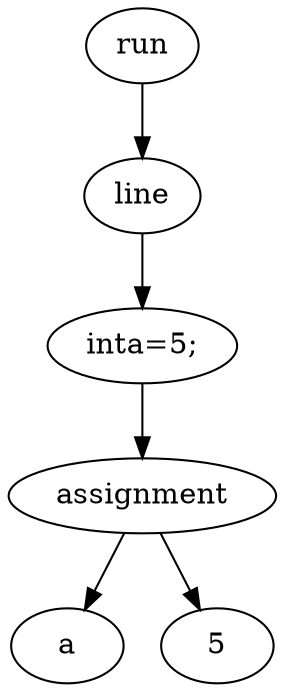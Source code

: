 digraph {
	155511640263 [label=run]
	155511908919 [label=line]
	155511640263 -> 155511908919
	155511908922 [label="inta=5;"]
	155511908919 -> 155511908922
	155511908898 [label=assignment]
	155511908922 -> 155511908898
	155511908904 [label=a]
	155511908898 -> 155511908904
	155511908901 [label=5]
	155511908898 -> 155511908901
}
